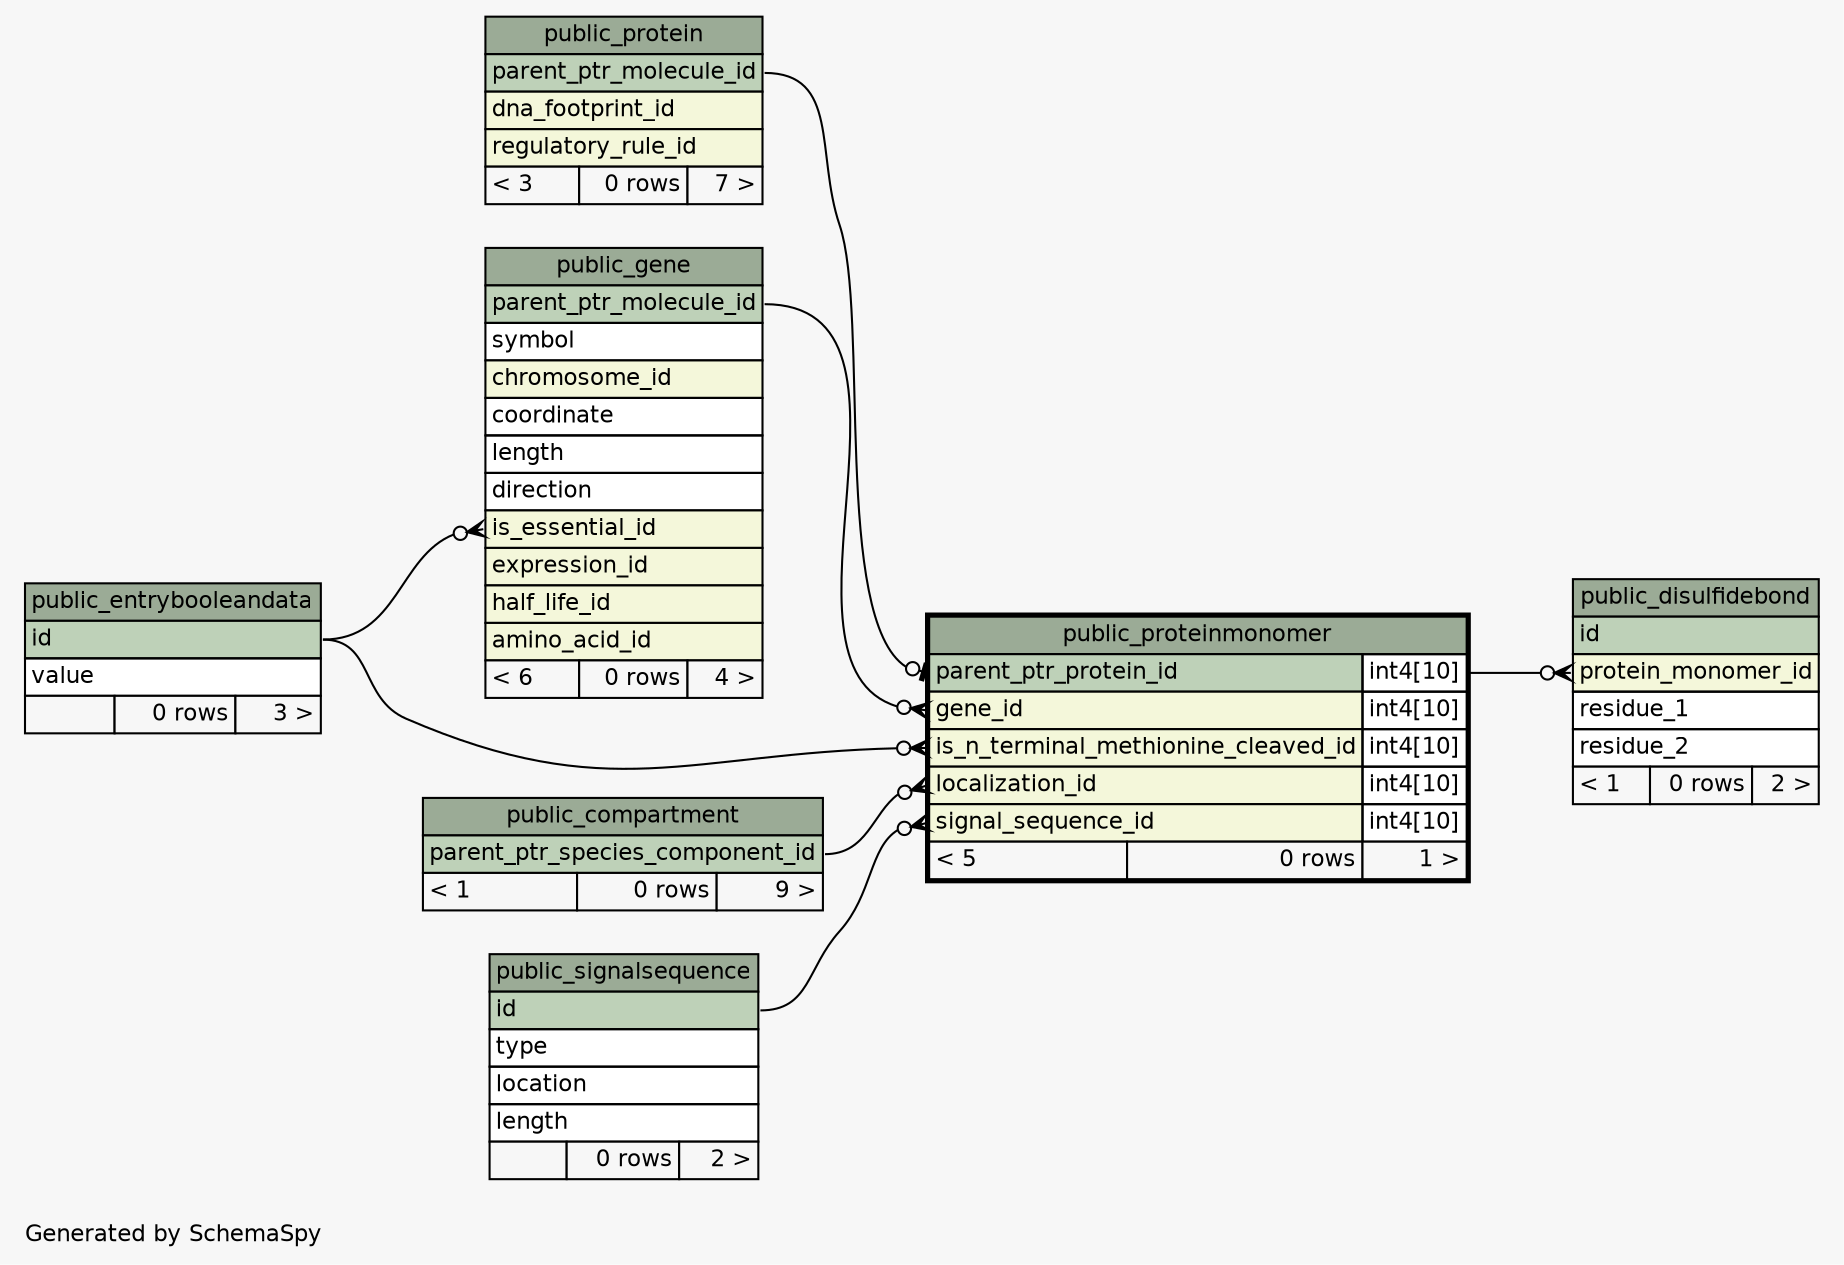 // dot 2.36.0 on Linux 3.13.0-43-generic
// SchemaSpy rev 590
digraph "oneDegreeRelationshipsDiagram" {
  graph [
    rankdir="RL"
    bgcolor="#f7f7f7"
    label="\nGenerated by SchemaSpy"
    labeljust="l"
    nodesep="0.18"
    ranksep="0.46"
    fontname="Helvetica"
    fontsize="11"
  ];
  node [
    fontname="Helvetica"
    fontsize="11"
    shape="plaintext"
  ];
  edge [
    arrowsize="0.8"
  ];
  "public_disulfidebond":"protein_monomer_id":w -> "public_proteinmonomer":"parent_ptr_protein_id.type":e [arrowhead=none dir=back arrowtail=crowodot];
  "public_gene":"is_essential_id":w -> "public_entrybooleandata":"id":e [arrowhead=none dir=back arrowtail=crowodot];
  "public_proteinmonomer":"gene_id":w -> "public_gene":"parent_ptr_molecule_id":e [arrowhead=none dir=back arrowtail=crowodot];
  "public_proteinmonomer":"is_n_terminal_methionine_cleaved_id":w -> "public_entrybooleandata":"id":e [arrowhead=none dir=back arrowtail=crowodot];
  "public_proteinmonomer":"localization_id":w -> "public_compartment":"parent_ptr_species_component_id":e [arrowhead=none dir=back arrowtail=crowodot];
  "public_proteinmonomer":"parent_ptr_protein_id":w -> "public_protein":"parent_ptr_molecule_id":e [arrowhead=none dir=back arrowtail=teeodot];
  "public_proteinmonomer":"signal_sequence_id":w -> "public_signalsequence":"id":e [arrowhead=none dir=back arrowtail=crowodot];
  "public_compartment" [
    label=<
    <TABLE BORDER="0" CELLBORDER="1" CELLSPACING="0" BGCOLOR="#ffffff">
      <TR><TD COLSPAN="3" BGCOLOR="#9bab96" ALIGN="CENTER">public_compartment</TD></TR>
      <TR><TD PORT="parent_ptr_species_component_id" COLSPAN="3" BGCOLOR="#bed1b8" ALIGN="LEFT">parent_ptr_species_component_id</TD></TR>
      <TR><TD ALIGN="LEFT" BGCOLOR="#f7f7f7">&lt; 1</TD><TD ALIGN="RIGHT" BGCOLOR="#f7f7f7">0 rows</TD><TD ALIGN="RIGHT" BGCOLOR="#f7f7f7">9 &gt;</TD></TR>
    </TABLE>>
    URL="public_compartment.html"
    tooltip="public_compartment"
  ];
  "public_disulfidebond" [
    label=<
    <TABLE BORDER="0" CELLBORDER="1" CELLSPACING="0" BGCOLOR="#ffffff">
      <TR><TD COLSPAN="3" BGCOLOR="#9bab96" ALIGN="CENTER">public_disulfidebond</TD></TR>
      <TR><TD PORT="id" COLSPAN="3" BGCOLOR="#bed1b8" ALIGN="LEFT">id</TD></TR>
      <TR><TD PORT="protein_monomer_id" COLSPAN="3" BGCOLOR="#f4f7da" ALIGN="LEFT">protein_monomer_id</TD></TR>
      <TR><TD PORT="residue_1" COLSPAN="3" ALIGN="LEFT">residue_1</TD></TR>
      <TR><TD PORT="residue_2" COLSPAN="3" ALIGN="LEFT">residue_2</TD></TR>
      <TR><TD ALIGN="LEFT" BGCOLOR="#f7f7f7">&lt; 1</TD><TD ALIGN="RIGHT" BGCOLOR="#f7f7f7">0 rows</TD><TD ALIGN="RIGHT" BGCOLOR="#f7f7f7">2 &gt;</TD></TR>
    </TABLE>>
    URL="public_disulfidebond.html"
    tooltip="public_disulfidebond"
  ];
  "public_entrybooleandata" [
    label=<
    <TABLE BORDER="0" CELLBORDER="1" CELLSPACING="0" BGCOLOR="#ffffff">
      <TR><TD COLSPAN="3" BGCOLOR="#9bab96" ALIGN="CENTER">public_entrybooleandata</TD></TR>
      <TR><TD PORT="id" COLSPAN="3" BGCOLOR="#bed1b8" ALIGN="LEFT">id</TD></TR>
      <TR><TD PORT="value" COLSPAN="3" ALIGN="LEFT">value</TD></TR>
      <TR><TD ALIGN="LEFT" BGCOLOR="#f7f7f7">  </TD><TD ALIGN="RIGHT" BGCOLOR="#f7f7f7">0 rows</TD><TD ALIGN="RIGHT" BGCOLOR="#f7f7f7">3 &gt;</TD></TR>
    </TABLE>>
    URL="public_entrybooleandata.html"
    tooltip="public_entrybooleandata"
  ];
  "public_gene" [
    label=<
    <TABLE BORDER="0" CELLBORDER="1" CELLSPACING="0" BGCOLOR="#ffffff">
      <TR><TD COLSPAN="3" BGCOLOR="#9bab96" ALIGN="CENTER">public_gene</TD></TR>
      <TR><TD PORT="parent_ptr_molecule_id" COLSPAN="3" BGCOLOR="#bed1b8" ALIGN="LEFT">parent_ptr_molecule_id</TD></TR>
      <TR><TD PORT="symbol" COLSPAN="3" ALIGN="LEFT">symbol</TD></TR>
      <TR><TD PORT="chromosome_id" COLSPAN="3" BGCOLOR="#f4f7da" ALIGN="LEFT">chromosome_id</TD></TR>
      <TR><TD PORT="coordinate" COLSPAN="3" ALIGN="LEFT">coordinate</TD></TR>
      <TR><TD PORT="length" COLSPAN="3" ALIGN="LEFT">length</TD></TR>
      <TR><TD PORT="direction" COLSPAN="3" ALIGN="LEFT">direction</TD></TR>
      <TR><TD PORT="is_essential_id" COLSPAN="3" BGCOLOR="#f4f7da" ALIGN="LEFT">is_essential_id</TD></TR>
      <TR><TD PORT="expression_id" COLSPAN="3" BGCOLOR="#f4f7da" ALIGN="LEFT">expression_id</TD></TR>
      <TR><TD PORT="half_life_id" COLSPAN="3" BGCOLOR="#f4f7da" ALIGN="LEFT">half_life_id</TD></TR>
      <TR><TD PORT="amino_acid_id" COLSPAN="3" BGCOLOR="#f4f7da" ALIGN="LEFT">amino_acid_id</TD></TR>
      <TR><TD ALIGN="LEFT" BGCOLOR="#f7f7f7">&lt; 6</TD><TD ALIGN="RIGHT" BGCOLOR="#f7f7f7">0 rows</TD><TD ALIGN="RIGHT" BGCOLOR="#f7f7f7">4 &gt;</TD></TR>
    </TABLE>>
    URL="public_gene.html"
    tooltip="public_gene"
  ];
  "public_protein" [
    label=<
    <TABLE BORDER="0" CELLBORDER="1" CELLSPACING="0" BGCOLOR="#ffffff">
      <TR><TD COLSPAN="3" BGCOLOR="#9bab96" ALIGN="CENTER">public_protein</TD></TR>
      <TR><TD PORT="parent_ptr_molecule_id" COLSPAN="3" BGCOLOR="#bed1b8" ALIGN="LEFT">parent_ptr_molecule_id</TD></TR>
      <TR><TD PORT="dna_footprint_id" COLSPAN="3" BGCOLOR="#f4f7da" ALIGN="LEFT">dna_footprint_id</TD></TR>
      <TR><TD PORT="regulatory_rule_id" COLSPAN="3" BGCOLOR="#f4f7da" ALIGN="LEFT">regulatory_rule_id</TD></TR>
      <TR><TD ALIGN="LEFT" BGCOLOR="#f7f7f7">&lt; 3</TD><TD ALIGN="RIGHT" BGCOLOR="#f7f7f7">0 rows</TD><TD ALIGN="RIGHT" BGCOLOR="#f7f7f7">7 &gt;</TD></TR>
    </TABLE>>
    URL="public_protein.html"
    tooltip="public_protein"
  ];
  "public_proteinmonomer" [
    label=<
    <TABLE BORDER="2" CELLBORDER="1" CELLSPACING="0" BGCOLOR="#ffffff">
      <TR><TD COLSPAN="3" BGCOLOR="#9bab96" ALIGN="CENTER">public_proteinmonomer</TD></TR>
      <TR><TD PORT="parent_ptr_protein_id" COLSPAN="2" BGCOLOR="#bed1b8" ALIGN="LEFT">parent_ptr_protein_id</TD><TD PORT="parent_ptr_protein_id.type" ALIGN="LEFT">int4[10]</TD></TR>
      <TR><TD PORT="gene_id" COLSPAN="2" BGCOLOR="#f4f7da" ALIGN="LEFT">gene_id</TD><TD PORT="gene_id.type" ALIGN="LEFT">int4[10]</TD></TR>
      <TR><TD PORT="is_n_terminal_methionine_cleaved_id" COLSPAN="2" BGCOLOR="#f4f7da" ALIGN="LEFT">is_n_terminal_methionine_cleaved_id</TD><TD PORT="is_n_terminal_methionine_cleaved_id.type" ALIGN="LEFT">int4[10]</TD></TR>
      <TR><TD PORT="localization_id" COLSPAN="2" BGCOLOR="#f4f7da" ALIGN="LEFT">localization_id</TD><TD PORT="localization_id.type" ALIGN="LEFT">int4[10]</TD></TR>
      <TR><TD PORT="signal_sequence_id" COLSPAN="2" BGCOLOR="#f4f7da" ALIGN="LEFT">signal_sequence_id</TD><TD PORT="signal_sequence_id.type" ALIGN="LEFT">int4[10]</TD></TR>
      <TR><TD ALIGN="LEFT" BGCOLOR="#f7f7f7">&lt; 5</TD><TD ALIGN="RIGHT" BGCOLOR="#f7f7f7">0 rows</TD><TD ALIGN="RIGHT" BGCOLOR="#f7f7f7">1 &gt;</TD></TR>
    </TABLE>>
    URL="public_proteinmonomer.html"
    tooltip="public_proteinmonomer"
  ];
  "public_signalsequence" [
    label=<
    <TABLE BORDER="0" CELLBORDER="1" CELLSPACING="0" BGCOLOR="#ffffff">
      <TR><TD COLSPAN="3" BGCOLOR="#9bab96" ALIGN="CENTER">public_signalsequence</TD></TR>
      <TR><TD PORT="id" COLSPAN="3" BGCOLOR="#bed1b8" ALIGN="LEFT">id</TD></TR>
      <TR><TD PORT="type" COLSPAN="3" ALIGN="LEFT">type</TD></TR>
      <TR><TD PORT="location" COLSPAN="3" ALIGN="LEFT">location</TD></TR>
      <TR><TD PORT="length" COLSPAN="3" ALIGN="LEFT">length</TD></TR>
      <TR><TD ALIGN="LEFT" BGCOLOR="#f7f7f7">  </TD><TD ALIGN="RIGHT" BGCOLOR="#f7f7f7">0 rows</TD><TD ALIGN="RIGHT" BGCOLOR="#f7f7f7">2 &gt;</TD></TR>
    </TABLE>>
    URL="public_signalsequence.html"
    tooltip="public_signalsequence"
  ];
}
